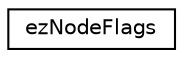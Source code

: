digraph "Graphical Class Hierarchy"
{
 // LATEX_PDF_SIZE
  edge [fontname="Helvetica",fontsize="10",labelfontname="Helvetica",labelfontsize="10"];
  node [fontname="Helvetica",fontsize="10",shape=record];
  rankdir="LR";
  Node0 [label="ezNodeFlags",height=0.2,width=0.4,color="black", fillcolor="white", style="filled",URL="$d3/d0b/structez_node_flags.htm",tooltip=" "];
}
